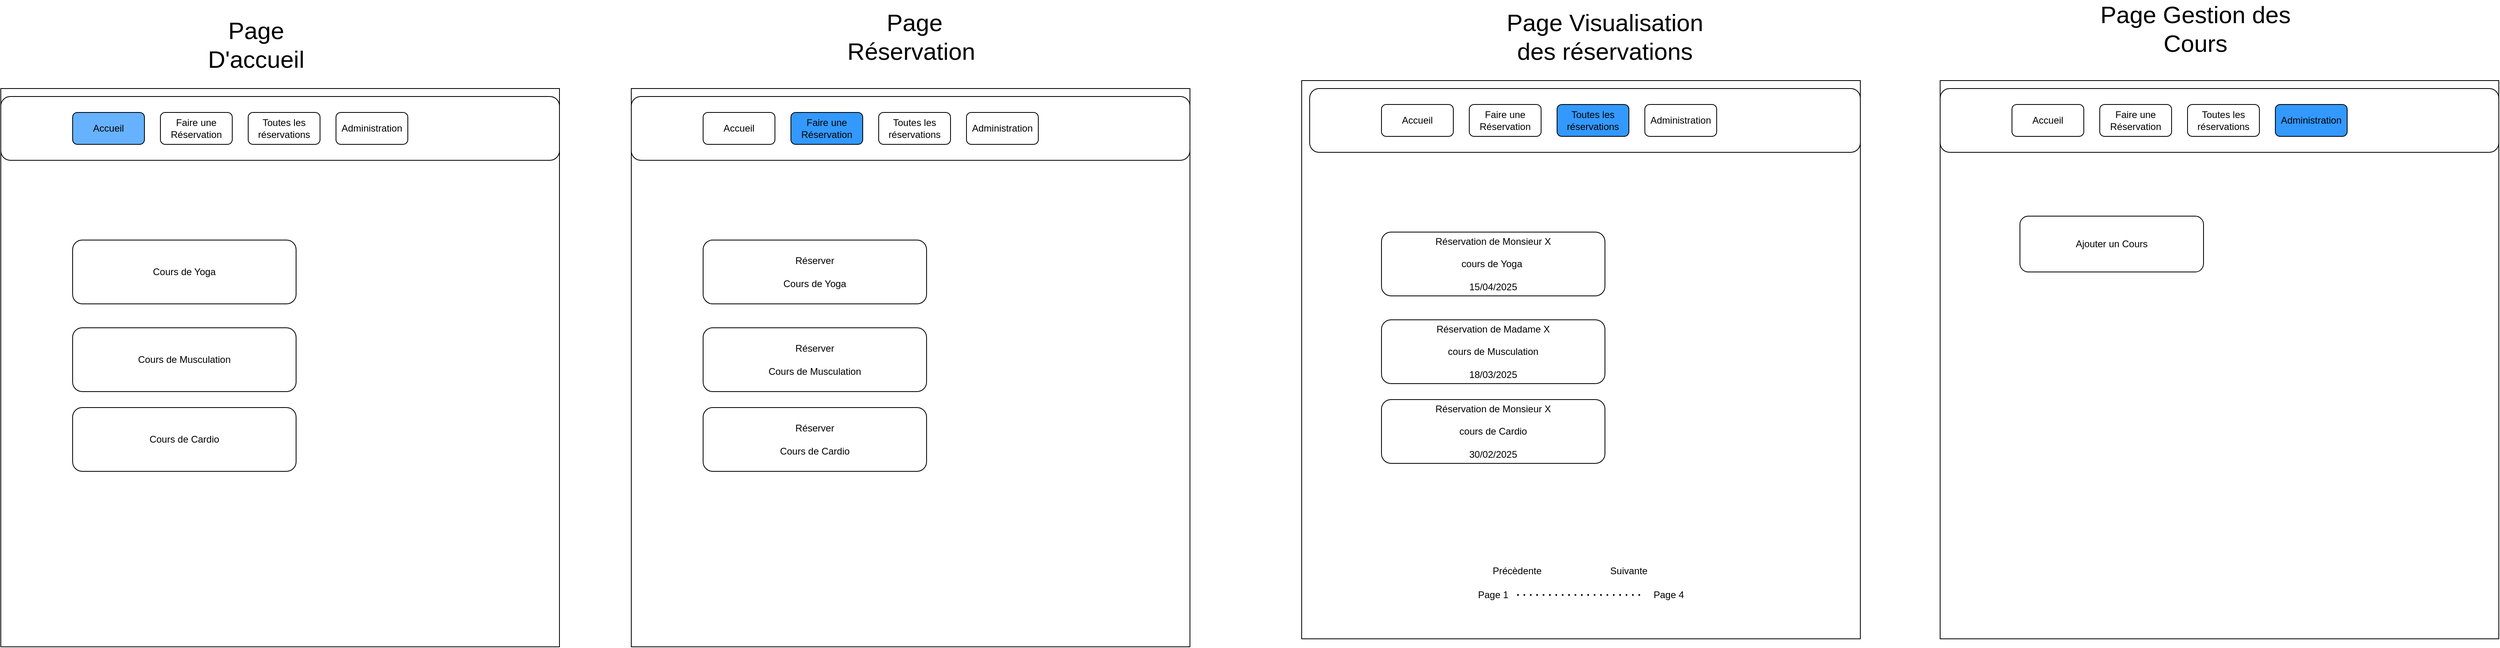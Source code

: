 <mxfile version="26.0.15">
  <diagram name="Page-1" id="V1QF8rTjXip_ABjp5eTM">
    <mxGraphModel dx="1291" dy="1340" grid="1" gridSize="10" guides="1" tooltips="1" connect="1" arrows="1" fold="1" page="1" pageScale="1" pageWidth="3300" pageHeight="4681" math="0" shadow="0">
      <root>
        <mxCell id="0" />
        <mxCell id="1" parent="0" />
        <mxCell id="Hc7JAjvN8xn8YCNdrQmH-1" value="" style="whiteSpace=wrap;html=1;aspect=fixed;" vertex="1" parent="1">
          <mxGeometry x="1950" y="1420" width="700" height="700" as="geometry" />
        </mxCell>
        <mxCell id="Hc7JAjvN8xn8YCNdrQmH-2" value="" style="rounded=1;whiteSpace=wrap;html=1;" vertex="1" parent="1">
          <mxGeometry x="1960" y="1430" width="690" height="80" as="geometry" />
        </mxCell>
        <mxCell id="Hc7JAjvN8xn8YCNdrQmH-3" value="Accueil" style="rounded=1;whiteSpace=wrap;html=1;" vertex="1" parent="1">
          <mxGeometry x="2050" y="1450" width="90" height="40" as="geometry" />
        </mxCell>
        <mxCell id="Hc7JAjvN8xn8YCNdrQmH-4" value="Faire une Réservation" style="rounded=1;whiteSpace=wrap;html=1;" vertex="1" parent="1">
          <mxGeometry x="2160" y="1450" width="90" height="40" as="geometry" />
        </mxCell>
        <mxCell id="Hc7JAjvN8xn8YCNdrQmH-5" value="Toutes les réservations" style="rounded=1;whiteSpace=wrap;html=1;fillColor=#3399FF;" vertex="1" parent="1">
          <mxGeometry x="2270" y="1450" width="90" height="40" as="geometry" />
        </mxCell>
        <mxCell id="Hc7JAjvN8xn8YCNdrQmH-6" value="Réservation de Monsieur X&lt;div&gt;&lt;br&gt;&lt;/div&gt;&lt;div&gt;cours de Yoga&amp;nbsp;&lt;/div&gt;&lt;div&gt;&lt;br&gt;&lt;/div&gt;&lt;div&gt;15/04/2025&lt;/div&gt;" style="rounded=1;whiteSpace=wrap;html=1;" vertex="1" parent="1">
          <mxGeometry x="2050" y="1610" width="280" height="80" as="geometry" />
        </mxCell>
        <mxCell id="Hc7JAjvN8xn8YCNdrQmH-7" value="Réservation de Monsieur X&lt;div&gt;&lt;br&gt;&lt;/div&gt;&lt;div&gt;cours de Cardio&lt;/div&gt;&lt;div&gt;&lt;br&gt;&lt;/div&gt;&lt;div&gt;30/02/2025&lt;/div&gt;" style="rounded=1;whiteSpace=wrap;html=1;" vertex="1" parent="1">
          <mxGeometry x="2050" y="1820" width="280" height="80" as="geometry" />
        </mxCell>
        <mxCell id="Hc7JAjvN8xn8YCNdrQmH-8" value="Réservation de Madame X&lt;div&gt;&lt;br&gt;&lt;/div&gt;&lt;div&gt;cours de Musculation&lt;/div&gt;&lt;div&gt;&lt;br&gt;&lt;/div&gt;&lt;div&gt;18/03/2025&lt;/div&gt;" style="rounded=1;whiteSpace=wrap;html=1;" vertex="1" parent="1">
          <mxGeometry x="2050" y="1720" width="280" height="80" as="geometry" />
        </mxCell>
        <mxCell id="Hc7JAjvN8xn8YCNdrQmH-9" value="" style="whiteSpace=wrap;html=1;aspect=fixed;" vertex="1" parent="1">
          <mxGeometry x="320" y="1430" width="700" height="700" as="geometry" />
        </mxCell>
        <mxCell id="Hc7JAjvN8xn8YCNdrQmH-10" value="" style="rounded=1;whiteSpace=wrap;html=1;" vertex="1" parent="1">
          <mxGeometry x="320" y="1440" width="700" height="80" as="geometry" />
        </mxCell>
        <mxCell id="Hc7JAjvN8xn8YCNdrQmH-11" value="Accueil" style="rounded=1;whiteSpace=wrap;html=1;fillColor=#66B2FF;" vertex="1" parent="1">
          <mxGeometry x="410" y="1460" width="90" height="40" as="geometry" />
        </mxCell>
        <mxCell id="Hc7JAjvN8xn8YCNdrQmH-12" value="Faire une Réservation" style="rounded=1;whiteSpace=wrap;html=1;" vertex="1" parent="1">
          <mxGeometry x="520" y="1460" width="90" height="40" as="geometry" />
        </mxCell>
        <mxCell id="Hc7JAjvN8xn8YCNdrQmH-13" value="Toutes les réservations" style="rounded=1;whiteSpace=wrap;html=1;" vertex="1" parent="1">
          <mxGeometry x="630" y="1460" width="90" height="40" as="geometry" />
        </mxCell>
        <mxCell id="Hc7JAjvN8xn8YCNdrQmH-14" value="Cours de Yoga" style="rounded=1;whiteSpace=wrap;html=1;" vertex="1" parent="1">
          <mxGeometry x="410" y="1620" width="280" height="80" as="geometry" />
        </mxCell>
        <mxCell id="Hc7JAjvN8xn8YCNdrQmH-15" value="Cours de Cardio" style="rounded=1;whiteSpace=wrap;html=1;" vertex="1" parent="1">
          <mxGeometry x="410" y="1830" width="280" height="80" as="geometry" />
        </mxCell>
        <mxCell id="Hc7JAjvN8xn8YCNdrQmH-16" value="Cours de Musculation" style="rounded=1;whiteSpace=wrap;html=1;" vertex="1" parent="1">
          <mxGeometry x="410" y="1730" width="280" height="80" as="geometry" />
        </mxCell>
        <mxCell id="Hc7JAjvN8xn8YCNdrQmH-17" value="" style="whiteSpace=wrap;html=1;aspect=fixed;" vertex="1" parent="1">
          <mxGeometry x="1110" y="1430" width="700" height="700" as="geometry" />
        </mxCell>
        <mxCell id="Hc7JAjvN8xn8YCNdrQmH-18" value="" style="rounded=1;whiteSpace=wrap;html=1;" vertex="1" parent="1">
          <mxGeometry x="1110" y="1440" width="700" height="80" as="geometry" />
        </mxCell>
        <mxCell id="Hc7JAjvN8xn8YCNdrQmH-19" value="Accueil" style="rounded=1;whiteSpace=wrap;html=1;" vertex="1" parent="1">
          <mxGeometry x="1200" y="1460" width="90" height="40" as="geometry" />
        </mxCell>
        <mxCell id="Hc7JAjvN8xn8YCNdrQmH-20" value="Faire une Réservation" style="rounded=1;whiteSpace=wrap;html=1;fillColor=#3399FF;" vertex="1" parent="1">
          <mxGeometry x="1310" y="1460" width="90" height="40" as="geometry" />
        </mxCell>
        <mxCell id="Hc7JAjvN8xn8YCNdrQmH-21" value="Toutes les réservations" style="rounded=1;whiteSpace=wrap;html=1;" vertex="1" parent="1">
          <mxGeometry x="1420" y="1460" width="90" height="40" as="geometry" />
        </mxCell>
        <mxCell id="Hc7JAjvN8xn8YCNdrQmH-22" value="&lt;div&gt;Réserver&lt;/div&gt;&lt;div&gt;&lt;br&gt;&lt;/div&gt;Cours de Yoga" style="rounded=1;whiteSpace=wrap;html=1;" vertex="1" parent="1">
          <mxGeometry x="1200" y="1620" width="280" height="80" as="geometry" />
        </mxCell>
        <mxCell id="Hc7JAjvN8xn8YCNdrQmH-23" value="&lt;div&gt;Réserver&lt;/div&gt;&lt;div&gt;&lt;br&gt;&lt;/div&gt;Cours de Cardio" style="rounded=1;whiteSpace=wrap;html=1;" vertex="1" parent="1">
          <mxGeometry x="1200" y="1830" width="280" height="80" as="geometry" />
        </mxCell>
        <mxCell id="Hc7JAjvN8xn8YCNdrQmH-24" value="&lt;div&gt;Réserver&lt;/div&gt;&lt;div&gt;&lt;br&gt;&lt;/div&gt;Cours de Musculation" style="rounded=1;whiteSpace=wrap;html=1;" vertex="1" parent="1">
          <mxGeometry x="1200" y="1730" width="280" height="80" as="geometry" />
        </mxCell>
        <mxCell id="Hc7JAjvN8xn8YCNdrQmH-29" value="Page 1" style="text;html=1;align=center;verticalAlign=middle;whiteSpace=wrap;rounded=0;" vertex="1" parent="1">
          <mxGeometry x="2160" y="2050" width="60" height="30" as="geometry" />
        </mxCell>
        <mxCell id="Hc7JAjvN8xn8YCNdrQmH-30" value="Page 4" style="text;html=1;align=center;verticalAlign=middle;whiteSpace=wrap;rounded=0;" vertex="1" parent="1">
          <mxGeometry x="2380" y="2050" width="60" height="30" as="geometry" />
        </mxCell>
        <mxCell id="Hc7JAjvN8xn8YCNdrQmH-31" value="" style="endArrow=none;dashed=1;html=1;dashPattern=1 3;strokeWidth=2;rounded=0;exitX=1;exitY=0.5;exitDx=0;exitDy=0;entryX=0;entryY=0.5;entryDx=0;entryDy=0;" edge="1" parent="1" source="Hc7JAjvN8xn8YCNdrQmH-29" target="Hc7JAjvN8xn8YCNdrQmH-30">
          <mxGeometry width="50" height="50" relative="1" as="geometry">
            <mxPoint x="2240" y="2050" as="sourcePoint" />
            <mxPoint x="2290" y="2000" as="targetPoint" />
          </mxGeometry>
        </mxCell>
        <mxCell id="Hc7JAjvN8xn8YCNdrQmH-34" value="Suivante" style="text;html=1;align=center;verticalAlign=middle;whiteSpace=wrap;rounded=0;" vertex="1" parent="1">
          <mxGeometry x="2330" y="2020" width="60" height="30" as="geometry" />
        </mxCell>
        <mxCell id="Hc7JAjvN8xn8YCNdrQmH-35" value="Précèdente" style="text;html=1;align=center;verticalAlign=middle;whiteSpace=wrap;rounded=0;" vertex="1" parent="1">
          <mxGeometry x="2190" y="2020" width="60" height="30" as="geometry" />
        </mxCell>
        <mxCell id="Hc7JAjvN8xn8YCNdrQmH-36" value="&lt;font style=&quot;font-size: 30px;&quot;&gt;Page D&#39;accueil&lt;/font&gt;" style="text;html=1;align=center;verticalAlign=middle;whiteSpace=wrap;rounded=0;" vertex="1" parent="1">
          <mxGeometry x="590" y="1360" width="100" height="30" as="geometry" />
        </mxCell>
        <mxCell id="Hc7JAjvN8xn8YCNdrQmH-37" value="&lt;font style=&quot;font-size: 30px;&quot;&gt;Page Réservation&amp;nbsp;&lt;/font&gt;" style="text;html=1;align=center;verticalAlign=middle;whiteSpace=wrap;rounded=0;" vertex="1" parent="1">
          <mxGeometry x="1415" y="1350" width="100" height="30" as="geometry" />
        </mxCell>
        <mxCell id="Hc7JAjvN8xn8YCNdrQmH-38" value="&lt;font style=&quot;font-size: 30px;&quot;&gt;Page Visualisation des réservations&lt;/font&gt;" style="text;html=1;align=center;verticalAlign=middle;whiteSpace=wrap;rounded=0;" vertex="1" parent="1">
          <mxGeometry x="2180" y="1330" width="300" height="70" as="geometry" />
        </mxCell>
        <mxCell id="Hc7JAjvN8xn8YCNdrQmH-40" value="" style="whiteSpace=wrap;html=1;aspect=fixed;" vertex="1" parent="1">
          <mxGeometry x="2750" y="1420" width="700" height="700" as="geometry" />
        </mxCell>
        <mxCell id="Hc7JAjvN8xn8YCNdrQmH-41" value="" style="rounded=1;whiteSpace=wrap;html=1;" vertex="1" parent="1">
          <mxGeometry x="2750" y="1430" width="700" height="80" as="geometry" />
        </mxCell>
        <mxCell id="Hc7JAjvN8xn8YCNdrQmH-42" value="Accueil" style="rounded=1;whiteSpace=wrap;html=1;" vertex="1" parent="1">
          <mxGeometry x="2840" y="1450" width="90" height="40" as="geometry" />
        </mxCell>
        <mxCell id="Hc7JAjvN8xn8YCNdrQmH-43" value="Faire une Réservation" style="rounded=1;whiteSpace=wrap;html=1;" vertex="1" parent="1">
          <mxGeometry x="2950" y="1450" width="90" height="40" as="geometry" />
        </mxCell>
        <mxCell id="Hc7JAjvN8xn8YCNdrQmH-44" value="Toutes les réservations" style="rounded=1;whiteSpace=wrap;html=1;fillColor=#FFFFFF;" vertex="1" parent="1">
          <mxGeometry x="3060" y="1450" width="90" height="40" as="geometry" />
        </mxCell>
        <mxCell id="Hc7JAjvN8xn8YCNdrQmH-53" value="&lt;font style=&quot;font-size: 30px;&quot;&gt;Page Gestion des Cours&lt;/font&gt;" style="text;html=1;align=center;verticalAlign=middle;whiteSpace=wrap;rounded=0;" vertex="1" parent="1">
          <mxGeometry x="2920" y="1320" width="300" height="70" as="geometry" />
        </mxCell>
        <mxCell id="Hc7JAjvN8xn8YCNdrQmH-54" value="Administration" style="rounded=1;whiteSpace=wrap;html=1;" vertex="1" parent="1">
          <mxGeometry x="2380" y="1450" width="90" height="40" as="geometry" />
        </mxCell>
        <mxCell id="Hc7JAjvN8xn8YCNdrQmH-55" value="Administration" style="rounded=1;whiteSpace=wrap;html=1;" vertex="1" parent="1">
          <mxGeometry x="1530" y="1460" width="90" height="40" as="geometry" />
        </mxCell>
        <mxCell id="Hc7JAjvN8xn8YCNdrQmH-56" value="Administration" style="rounded=1;whiteSpace=wrap;html=1;" vertex="1" parent="1">
          <mxGeometry x="740" y="1460" width="90" height="40" as="geometry" />
        </mxCell>
        <mxCell id="Hc7JAjvN8xn8YCNdrQmH-57" value="Administration" style="rounded=1;whiteSpace=wrap;html=1;fillColor=#3399FF;" vertex="1" parent="1">
          <mxGeometry x="3170" y="1450" width="90" height="40" as="geometry" />
        </mxCell>
        <mxCell id="Hc7JAjvN8xn8YCNdrQmH-58" value="Ajouter un Cours" style="rounded=1;whiteSpace=wrap;html=1;" vertex="1" parent="1">
          <mxGeometry x="2850" y="1590" width="230" height="70" as="geometry" />
        </mxCell>
      </root>
    </mxGraphModel>
  </diagram>
</mxfile>
